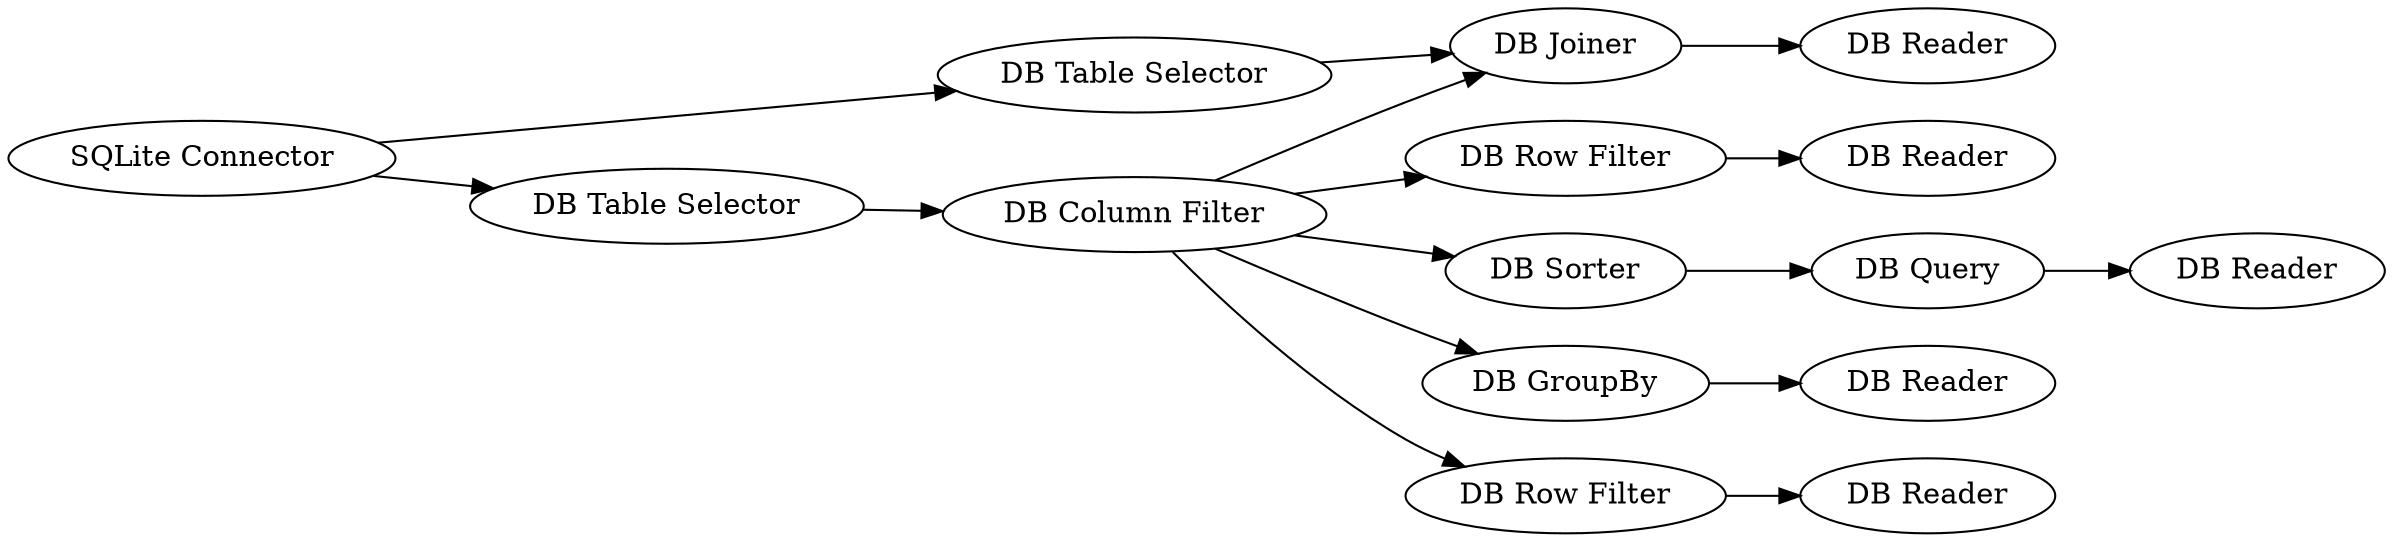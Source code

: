 digraph {
	195 -> 199
	190 -> 193
	201 -> 202
	193 -> 197
	202 -> 203
	192 -> 193
	192 -> 196
	192 -> 195
	196 -> 200
	192 -> 194
	189 -> 191
	191 -> 192
	194 -> 198
	189 -> 190
	192 -> 201
	200 [label="DB Reader"]
	201 [label="DB Sorter"]
	190 [label="DB Table Selector"]
	192 [label="DB Column Filter"]
	203 [label="DB Reader"]
	189 [label="SQLite Connector"]
	196 [label="DB GroupBy"]
	191 [label="DB Table Selector"]
	193 [label="DB Joiner"]
	194 [label="DB Row Filter"]
	202 [label="DB Query"]
	198 [label="DB Reader"]
	197 [label="DB Reader"]
	195 [label="DB Row Filter"]
	199 [label="DB Reader"]
	rankdir=LR
}
